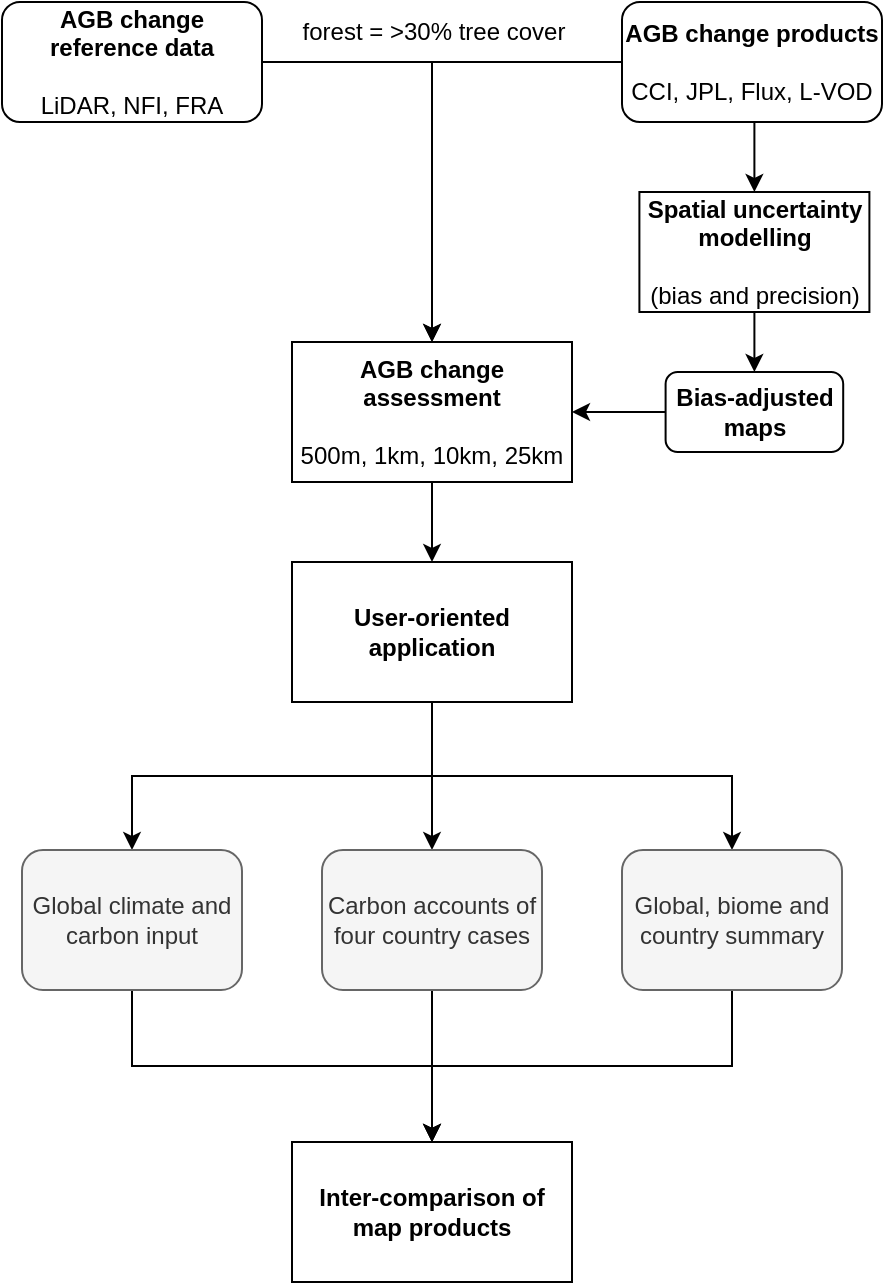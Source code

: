 <mxfile version="16.1.2" type="github">
  <diagram id="7Rsvs0vOTl0MpOckWxuK" name="Page-1">
    <mxGraphModel dx="1038" dy="1688" grid="1" gridSize="10" guides="1" tooltips="1" connect="1" arrows="1" fold="1" page="1" pageScale="1" pageWidth="850" pageHeight="1100" math="0" shadow="0">
      <root>
        <mxCell id="0" />
        <mxCell id="1" parent="0" />
        <mxCell id="egnwOjGB7XM8ltA7sBcv-18" style="edgeStyle=orthogonalEdgeStyle;rounded=0;orthogonalLoop=1;jettySize=auto;html=1;exitX=1;exitY=0.5;exitDx=0;exitDy=0;entryX=0.5;entryY=0;entryDx=0;entryDy=0;" parent="1" source="jS2ryzKoB4n19PCzrcQI-1" target="egnwOjGB7XM8ltA7sBcv-13" edge="1">
          <mxGeometry relative="1" as="geometry" />
        </mxCell>
        <mxCell id="jS2ryzKoB4n19PCzrcQI-1" value="&lt;b style=&quot;font-family: &amp;#34;helvetica&amp;#34;&quot;&gt;AGB change reference data&lt;/b&gt;&lt;br style=&quot;font-family: &amp;#34;helvetica&amp;#34;&quot;&gt;&lt;br style=&quot;font-family: &amp;#34;helvetica&amp;#34;&quot;&gt;&lt;span style=&quot;font-family: &amp;#34;helvetica&amp;#34;&quot;&gt;LiDAR, NFI, FRA&lt;/span&gt;" style="rounded=1;whiteSpace=wrap;html=1;shadow=0;glass=0;sketch=0;" parent="1" vertex="1">
          <mxGeometry x="200" y="-840" width="130" height="60" as="geometry" />
        </mxCell>
        <mxCell id="egnwOjGB7XM8ltA7sBcv-20" style="edgeStyle=orthogonalEdgeStyle;rounded=0;orthogonalLoop=1;jettySize=auto;html=1;exitX=0;exitY=0.5;exitDx=0;exitDy=0;entryX=0.5;entryY=0;entryDx=0;entryDy=0;" parent="1" source="egnwOjGB7XM8ltA7sBcv-2" target="egnwOjGB7XM8ltA7sBcv-13" edge="1">
          <mxGeometry relative="1" as="geometry" />
        </mxCell>
        <mxCell id="ppWgcIUpzZdJKE9_4pGy-2" style="edgeStyle=orthogonalEdgeStyle;rounded=0;orthogonalLoop=1;jettySize=auto;html=1;exitX=0.5;exitY=1;exitDx=0;exitDy=0;entryX=0.5;entryY=0;entryDx=0;entryDy=0;" parent="1" source="egnwOjGB7XM8ltA7sBcv-2" target="Th_g6OGHJ8AeCVoWn9Yl-3" edge="1">
          <mxGeometry relative="1" as="geometry" />
        </mxCell>
        <mxCell id="egnwOjGB7XM8ltA7sBcv-2" value="&lt;b&gt;AGB change products&lt;br&gt;&lt;/b&gt;&lt;br&gt;CCI, JPL, Flux, L-VOD&lt;span style=&quot;font-family: &amp;#34;helvetica&amp;#34;&quot;&gt;&lt;br&gt;&lt;/span&gt;" style="rounded=1;whiteSpace=wrap;html=1;" parent="1" vertex="1">
          <mxGeometry x="510" y="-840" width="130" height="60" as="geometry" />
        </mxCell>
        <mxCell id="ppWgcIUpzZdJKE9_4pGy-4" style="edgeStyle=orthogonalEdgeStyle;rounded=0;orthogonalLoop=1;jettySize=auto;html=1;exitX=0;exitY=0.5;exitDx=0;exitDy=0;entryX=1;entryY=0.5;entryDx=0;entryDy=0;" parent="1" source="egnwOjGB7XM8ltA7sBcv-6" target="egnwOjGB7XM8ltA7sBcv-13" edge="1">
          <mxGeometry relative="1" as="geometry" />
        </mxCell>
        <mxCell id="egnwOjGB7XM8ltA7sBcv-6" value="&lt;b&gt;Bias-adjusted maps&lt;br&gt;&lt;/b&gt;" style="rounded=1;whiteSpace=wrap;html=1;" parent="1" vertex="1">
          <mxGeometry x="531.8" y="-655" width="88.8" height="40" as="geometry" />
        </mxCell>
        <mxCell id="ppWgcIUpzZdJKE9_4pGy-12" style="edgeStyle=orthogonalEdgeStyle;rounded=0;orthogonalLoop=1;jettySize=auto;html=1;exitX=0.5;exitY=1;exitDx=0;exitDy=0;entryX=0.5;entryY=0;entryDx=0;entryDy=0;" parent="1" source="egnwOjGB7XM8ltA7sBcv-13" target="Th_g6OGHJ8AeCVoWn9Yl-1" edge="1">
          <mxGeometry relative="1" as="geometry" />
        </mxCell>
        <mxCell id="egnwOjGB7XM8ltA7sBcv-13" value="&lt;b&gt;AGB change assessment&lt;/b&gt;&lt;br&gt;&lt;br&gt;500m, 1km, 10km, 25km" style="rounded=0;whiteSpace=wrap;html=1;" parent="1" vertex="1">
          <mxGeometry x="345" y="-670" width="140" height="70" as="geometry" />
        </mxCell>
        <mxCell id="ppWgcIUpzZdJKE9_4pGy-8" style="edgeStyle=orthogonalEdgeStyle;rounded=0;orthogonalLoop=1;jettySize=auto;html=1;exitX=0.5;exitY=1;exitDx=0;exitDy=0;entryX=0.5;entryY=0;entryDx=0;entryDy=0;" parent="1" source="Th_g6OGHJ8AeCVoWn9Yl-1" target="ppWgcIUpzZdJKE9_4pGy-5" edge="1">
          <mxGeometry relative="1" as="geometry" />
        </mxCell>
        <mxCell id="ppWgcIUpzZdJKE9_4pGy-10" style="edgeStyle=orthogonalEdgeStyle;rounded=0;orthogonalLoop=1;jettySize=auto;html=1;exitX=0.5;exitY=1;exitDx=0;exitDy=0;entryX=0.5;entryY=0;entryDx=0;entryDy=0;" parent="1" source="Th_g6OGHJ8AeCVoWn9Yl-1" target="ppWgcIUpzZdJKE9_4pGy-6" edge="1">
          <mxGeometry relative="1" as="geometry" />
        </mxCell>
        <mxCell id="ppWgcIUpzZdJKE9_4pGy-11" style="edgeStyle=orthogonalEdgeStyle;rounded=0;orthogonalLoop=1;jettySize=auto;html=1;exitX=0.5;exitY=1;exitDx=0;exitDy=0;entryX=0.5;entryY=0;entryDx=0;entryDy=0;" parent="1" source="Th_g6OGHJ8AeCVoWn9Yl-1" target="ppWgcIUpzZdJKE9_4pGy-7" edge="1">
          <mxGeometry relative="1" as="geometry" />
        </mxCell>
        <mxCell id="Th_g6OGHJ8AeCVoWn9Yl-1" value="&lt;b&gt;User-oriented application&lt;/b&gt;" style="rounded=0;whiteSpace=wrap;html=1;" parent="1" vertex="1">
          <mxGeometry x="345" y="-560" width="140" height="70" as="geometry" />
        </mxCell>
        <mxCell id="ppWgcIUpzZdJKE9_4pGy-3" style="edgeStyle=orthogonalEdgeStyle;rounded=0;orthogonalLoop=1;jettySize=auto;html=1;exitX=0.5;exitY=1;exitDx=0;exitDy=0;entryX=0.5;entryY=0;entryDx=0;entryDy=0;" parent="1" source="Th_g6OGHJ8AeCVoWn9Yl-3" target="egnwOjGB7XM8ltA7sBcv-6" edge="1">
          <mxGeometry relative="1" as="geometry" />
        </mxCell>
        <mxCell id="Th_g6OGHJ8AeCVoWn9Yl-3" value="&lt;b&gt;Spatial uncertainty modelling &lt;br&gt;&lt;/b&gt;&lt;br&gt;(bias and precision)" style="rounded=0;whiteSpace=wrap;html=1;" parent="1" vertex="1">
          <mxGeometry x="518.7" y="-745" width="115" height="60" as="geometry" />
        </mxCell>
        <mxCell id="ppWgcIUpzZdJKE9_4pGy-1" value="forest = &amp;gt;30% tree cover" style="text;html=1;strokeColor=none;fillColor=none;align=center;verticalAlign=middle;whiteSpace=wrap;rounded=0;" parent="1" vertex="1">
          <mxGeometry x="317.45" y="-840" width="197.5" height="30" as="geometry" />
        </mxCell>
        <mxCell id="B3DQDvi1bsU0f3NHILwy-9" style="edgeStyle=orthogonalEdgeStyle;rounded=0;orthogonalLoop=1;jettySize=auto;html=1;exitX=0.5;exitY=1;exitDx=0;exitDy=0;entryX=0.5;entryY=0;entryDx=0;entryDy=0;" edge="1" parent="1" source="ppWgcIUpzZdJKE9_4pGy-5" target="B3DQDvi1bsU0f3NHILwy-4">
          <mxGeometry relative="1" as="geometry" />
        </mxCell>
        <mxCell id="ppWgcIUpzZdJKE9_4pGy-5" value="Carbon accounts of four country cases" style="rounded=1;whiteSpace=wrap;html=1;fillColor=#f5f5f5;strokeColor=#666666;fontColor=#333333;" parent="1" vertex="1">
          <mxGeometry x="360.0" y="-416" width="110" height="70" as="geometry" />
        </mxCell>
        <mxCell id="B3DQDvi1bsU0f3NHILwy-5" style="edgeStyle=orthogonalEdgeStyle;rounded=0;orthogonalLoop=1;jettySize=auto;html=1;exitX=0.5;exitY=1;exitDx=0;exitDy=0;entryX=0.5;entryY=0;entryDx=0;entryDy=0;" edge="1" parent="1" source="ppWgcIUpzZdJKE9_4pGy-6" target="B3DQDvi1bsU0f3NHILwy-4">
          <mxGeometry relative="1" as="geometry" />
        </mxCell>
        <mxCell id="ppWgcIUpzZdJKE9_4pGy-6" value="Global climate and carbon input" style="rounded=1;whiteSpace=wrap;html=1;fillColor=#f5f5f5;strokeColor=#666666;fontColor=#333333;" parent="1" vertex="1">
          <mxGeometry x="210.0" y="-416" width="110" height="70" as="geometry" />
        </mxCell>
        <mxCell id="B3DQDvi1bsU0f3NHILwy-8" style="edgeStyle=orthogonalEdgeStyle;rounded=0;orthogonalLoop=1;jettySize=auto;html=1;exitX=0.5;exitY=1;exitDx=0;exitDy=0;entryX=0.5;entryY=0;entryDx=0;entryDy=0;" edge="1" parent="1" source="ppWgcIUpzZdJKE9_4pGy-7" target="B3DQDvi1bsU0f3NHILwy-4">
          <mxGeometry relative="1" as="geometry" />
        </mxCell>
        <mxCell id="ppWgcIUpzZdJKE9_4pGy-7" value="Global, biome and country summary" style="rounded=1;whiteSpace=wrap;html=1;fillColor=#f5f5f5;strokeColor=#666666;fontColor=#333333;" parent="1" vertex="1">
          <mxGeometry x="510.0" y="-416" width="110" height="70" as="geometry" />
        </mxCell>
        <mxCell id="B3DQDvi1bsU0f3NHILwy-4" value="&lt;b&gt;I&lt;/b&gt;&lt;b style=&quot;font-family: &amp;#34;helvetica&amp;#34;&quot;&gt;nter-comparison of map products&lt;/b&gt;" style="rounded=0;whiteSpace=wrap;html=1;" vertex="1" parent="1">
          <mxGeometry x="345" y="-270" width="140" height="70" as="geometry" />
        </mxCell>
      </root>
    </mxGraphModel>
  </diagram>
</mxfile>
